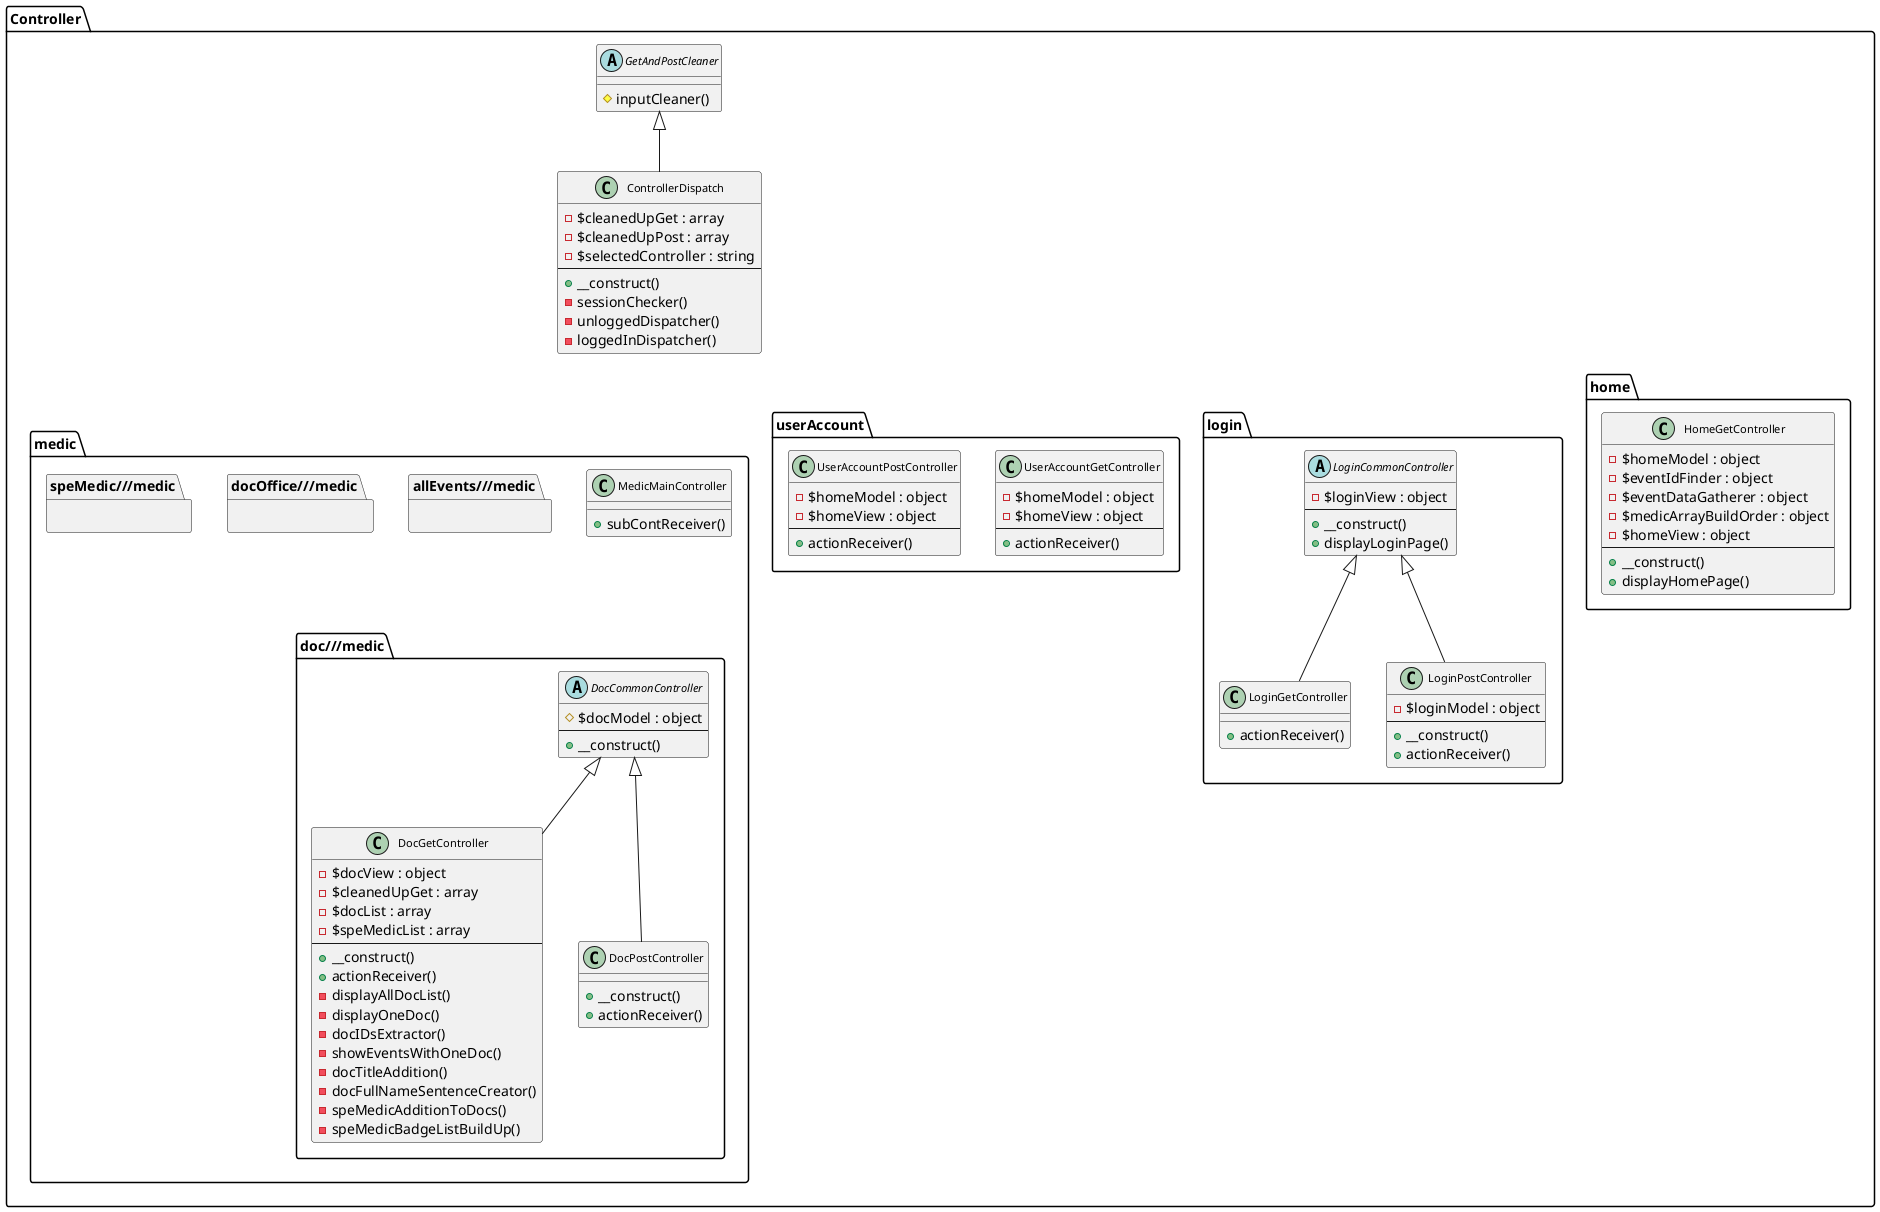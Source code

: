 @startuml

skinparam ClassFontSize 11
skinparam ClassFontName Verdana



package Controller {
    abstract class GetAndPostCleaner {
        # inputCleaner()
    }

    class ControllerDispatch extends GetAndPostCleaner {
        - $cleanedUpGet : array
        - $cleanedUpPost : array
        - $selectedController : string
        --
        + __construct()
        - sessionChecker()
        - unloggedDispatcher()
        - loggedInDispatcher()
    }

    package home {
        class HomeGetController {
            - $homeModel : object
            - $eventIdFinder : object
            - $eventDataGatherer : object
            - $medicArrayBuildOrder : object
            - $homeView : object
            --
            + __construct()
            + displayHomePage()
        }
    }


    package login {
        abstract class LoginCommonController {
            - $loginView : object
            --
            + __construct()
            + displayLoginPage()
        }

        class LoginGetController extends LoginCommonController {
            + actionReceiver()
        }

        class LoginPostController extends LoginCommonController {
            - $loginModel : object
            --
            + __construct()
            + actionReceiver()
        }
    }


    package medic {
        class MedicMainController {
            + subContReceiver()
        }

        package allEvents///medic {

        }

        package doc///medic {
            abstract class DocCommonController {
                # $docModel : object
                --
                +__construct()
            }

            class DocGetController extends DocCommonController {
                - $docView : object
                - $cleanedUpGet : array
                - $docList : array
                - $speMedicList : array
                --
                + __construct()
                + actionReceiver()
                - displayAllDocList()
                - displayOneDoc()
                - docIDsExtractor()
                - showEventsWithOneDoc()
                - docTitleAddition()
                - docFullNameSentenceCreator()
                - speMedicAdditionToDocs()
                - speMedicBadgeListBuildUp()
            }

            class DocPostController extends DocCommonController {
                + __construct()
                + actionReceiver()
            }
        }

        package docOffice///medic {

        }

        package speMedic///medic {

        }
    }


    package userAccount {
        class UserAccountGetController {
            - $homeModel : object
            - $homeView : object
            --
            + actionReceiver()
        }

        class UserAccountPostController {
            - $homeModel : object
            - $homeView : object
            --
            + actionReceiver()
        }
    }
}

ControllerDispatch -[hidden]-> MedicMainController
MedicMainController -[hidden]-> DocCommonController
UserAccountGetController -[hidden] MedicMainController
UserAccountGetController -[hidden] LoginCommonController
LoginCommonController -[hidden] HomeGetController
@enduml